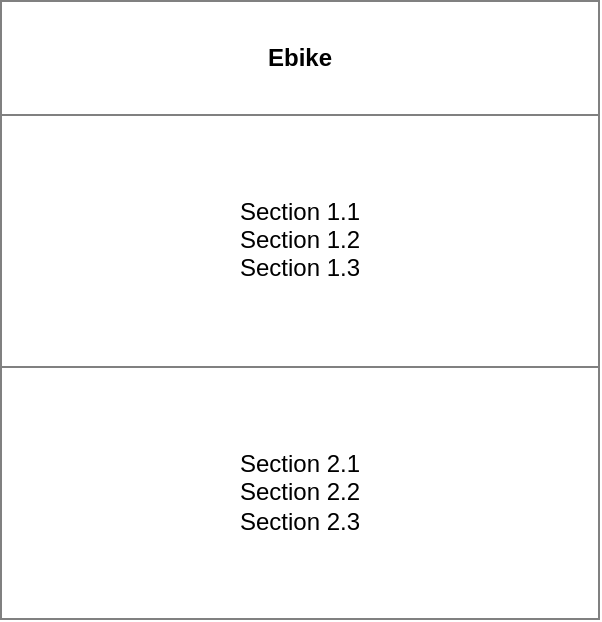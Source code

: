 <mxfile version="17.2.4" type="github">
  <diagram id="f1fX_6hdq3iY6AE3IMe_" name="Page-1">
    <mxGraphModel dx="1422" dy="743" grid="1" gridSize="10" guides="1" tooltips="1" connect="1" arrows="1" fold="1" page="1" pageScale="1" pageWidth="850" pageHeight="1100" math="0" shadow="0">
      <root>
        <mxCell id="0" />
        <mxCell id="1" parent="0" />
        <mxCell id="VaQx_xVFcM7BSkgnVWa5-2" value="&lt;table border=&quot;1&quot; width=&quot;100%&quot; cellpadding=&quot;4&quot; style=&quot;width: 100% ; height: 100% ; border-collapse: collapse&quot;&gt;&lt;tbody&gt;&lt;tr&gt;&lt;th&gt;Ebike&lt;/th&gt;&lt;/tr&gt;&lt;tr&gt;&lt;td&gt;Section 1.1&lt;br&gt;Section 1.2&lt;br&gt;Section 1.3&lt;/td&gt;&lt;/tr&gt;&lt;tr&gt;&lt;td&gt;Section 2.1&lt;br&gt;Section 2.2&lt;br&gt;Section 2.3&lt;/td&gt;&lt;/tr&gt;&lt;/tbody&gt;&lt;/table&gt;" style="text;html=1;strokeColor=none;fillColor=none;overflow=fill;align=center;" parent="1" vertex="1">
          <mxGeometry x="340" y="280" width="300" height="310" as="geometry" />
        </mxCell>
      </root>
    </mxGraphModel>
  </diagram>
</mxfile>
